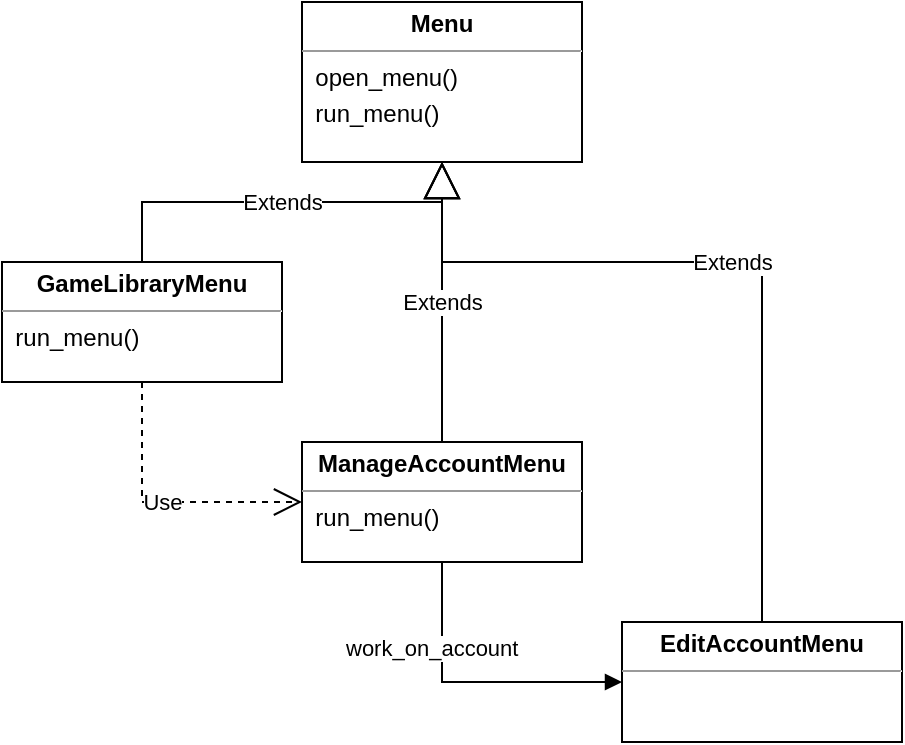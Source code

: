 <mxfile version="21.2.1" type="device">
  <diagram name="Page-1" id="Zvns9IWy9aHZawYxuXH3">
    <mxGraphModel dx="1434" dy="821" grid="1" gridSize="10" guides="1" tooltips="1" connect="1" arrows="1" fold="1" page="1" pageScale="1" pageWidth="827" pageHeight="1169" math="0" shadow="0">
      <root>
        <mxCell id="0" />
        <mxCell id="1" parent="0" />
        <mxCell id="A9O92howaMxCsNfYXo7A-9" value="&lt;p style=&quot;margin:0px;margin-top:4px;text-align:center;&quot;&gt;&lt;b&gt;ManageAccountMenu&lt;/b&gt;&lt;br&gt;&lt;/p&gt;&lt;hr size=&quot;1&quot;&gt;&lt;div style=&quot;height:2px;&quot;&gt;&amp;nbsp; run_menu()&lt;/div&gt;" style="verticalAlign=top;align=left;overflow=fill;fontSize=12;fontFamily=Helvetica;html=1;whiteSpace=wrap;" parent="1" vertex="1">
          <mxGeometry x="390" y="230" width="140" height="60" as="geometry" />
        </mxCell>
        <mxCell id="A9O92howaMxCsNfYXo7A-10" value="&lt;p style=&quot;margin:0px;margin-top:4px;text-align:center;&quot;&gt;&lt;b&gt;GameLibraryMenu&lt;/b&gt;&lt;br&gt;&lt;/p&gt;&lt;hr size=&quot;1&quot;&gt;&lt;div style=&quot;height:2px;&quot;&gt;&amp;nbsp; run_menu()&lt;/div&gt;" style="verticalAlign=top;align=left;overflow=fill;fontSize=12;fontFamily=Helvetica;html=1;whiteSpace=wrap;" parent="1" vertex="1">
          <mxGeometry x="240" y="140" width="140" height="60" as="geometry" />
        </mxCell>
        <mxCell id="A9O92howaMxCsNfYXo7A-11" value="&lt;p style=&quot;margin:0px;margin-top:4px;text-align:center;&quot;&gt;&lt;b&gt;EditAccountMenu&lt;/b&gt;&lt;br&gt;&lt;/p&gt;&lt;hr size=&quot;1&quot;&gt;&lt;div style=&quot;height:2px;&quot;&gt;&lt;/div&gt;" style="verticalAlign=top;align=left;overflow=fill;fontSize=12;fontFamily=Helvetica;html=1;whiteSpace=wrap;" parent="1" vertex="1">
          <mxGeometry x="550" y="320" width="140" height="60" as="geometry" />
        </mxCell>
        <mxCell id="A9O92howaMxCsNfYXo7A-12" value="&lt;p style=&quot;margin:0px;margin-top:4px;text-align:center;&quot;&gt;&lt;b&gt;Menu&lt;/b&gt;&lt;/p&gt;&lt;hr size=&quot;1&quot;&gt;&lt;div style=&quot;height:2px;&quot;&gt;&amp;nbsp; open_menu()&lt;/div&gt;&lt;div style=&quot;height:2px;&quot;&gt;&lt;br&gt;&lt;/div&gt;&lt;div style=&quot;height:2px;&quot;&gt;&lt;br&gt;&lt;/div&gt;&lt;div style=&quot;height:2px;&quot;&gt;&lt;br&gt;&lt;/div&gt;&lt;div style=&quot;height:2px;&quot;&gt;&lt;br&gt;&lt;/div&gt;&lt;div style=&quot;height:2px;&quot;&gt;&lt;br&gt;&lt;/div&gt;&lt;div style=&quot;height:2px;&quot;&gt;&lt;br&gt;&lt;/div&gt;&lt;div style=&quot;height:2px;&quot;&gt;&lt;br&gt;&lt;/div&gt;&lt;div style=&quot;height:2px;&quot;&gt;&lt;br&gt;&lt;/div&gt;&lt;div style=&quot;height:2px;&quot;&gt;&amp;nbsp; run_menu()&lt;br&gt;&lt;/div&gt;" style="verticalAlign=top;align=left;overflow=fill;fontSize=12;fontFamily=Helvetica;html=1;whiteSpace=wrap;" parent="1" vertex="1">
          <mxGeometry x="390" y="10" width="140" height="80" as="geometry" />
        </mxCell>
        <mxCell id="A9O92howaMxCsNfYXo7A-13" value="Extends" style="endArrow=block;endSize=16;endFill=0;html=1;rounded=0;entryX=0.5;entryY=1;entryDx=0;entryDy=0;exitX=0.5;exitY=0;exitDx=0;exitDy=0;" parent="1" source="A9O92howaMxCsNfYXo7A-11" target="A9O92howaMxCsNfYXo7A-12" edge="1">
          <mxGeometry width="160" relative="1" as="geometry">
            <mxPoint x="650" y="260" as="sourcePoint" />
            <mxPoint x="710" y="190" as="targetPoint" />
            <Array as="points">
              <mxPoint x="620" y="140" />
              <mxPoint x="460" y="140" />
            </Array>
          </mxGeometry>
        </mxCell>
        <mxCell id="A9O92howaMxCsNfYXo7A-14" value="Extends" style="endArrow=block;endSize=16;endFill=0;html=1;rounded=0;entryX=0.5;entryY=1;entryDx=0;entryDy=0;exitX=0.5;exitY=0;exitDx=0;exitDy=0;" parent="1" source="A9O92howaMxCsNfYXo7A-10" target="A9O92howaMxCsNfYXo7A-12" edge="1">
          <mxGeometry width="160" relative="1" as="geometry">
            <mxPoint x="260" y="500" as="sourcePoint" />
            <mxPoint x="420" y="500" as="targetPoint" />
            <Array as="points">
              <mxPoint x="310" y="110" />
              <mxPoint x="460" y="110" />
            </Array>
          </mxGeometry>
        </mxCell>
        <mxCell id="A9O92howaMxCsNfYXo7A-15" value="Extends" style="endArrow=block;endSize=16;endFill=0;html=1;rounded=0;entryX=0.5;entryY=1;entryDx=0;entryDy=0;exitX=0.5;exitY=0;exitDx=0;exitDy=0;" parent="1" source="A9O92howaMxCsNfYXo7A-9" target="A9O92howaMxCsNfYXo7A-12" edge="1">
          <mxGeometry width="160" relative="1" as="geometry">
            <mxPoint x="270" y="510" as="sourcePoint" />
            <mxPoint x="430" y="510" as="targetPoint" />
          </mxGeometry>
        </mxCell>
        <mxCell id="A9O92howaMxCsNfYXo7A-16" value="Use" style="endArrow=open;endSize=12;dashed=1;html=1;rounded=0;exitX=0.5;exitY=1;exitDx=0;exitDy=0;entryX=0;entryY=0.5;entryDx=0;entryDy=0;" parent="1" source="A9O92howaMxCsNfYXo7A-10" target="A9O92howaMxCsNfYXo7A-9" edge="1">
          <mxGeometry width="160" relative="1" as="geometry">
            <mxPoint x="254" y="349.69" as="sourcePoint" />
            <mxPoint x="414" y="349.69" as="targetPoint" />
            <Array as="points">
              <mxPoint x="310" y="260" />
            </Array>
          </mxGeometry>
        </mxCell>
        <mxCell id="A9O92howaMxCsNfYXo7A-18" value="work_on_account" style="endArrow=block;endFill=1;html=1;edgeStyle=orthogonalEdgeStyle;align=left;verticalAlign=top;rounded=0;exitX=0.5;exitY=1;exitDx=0;exitDy=0;entryX=0;entryY=0.5;entryDx=0;entryDy=0;" parent="1" source="A9O92howaMxCsNfYXo7A-9" target="A9O92howaMxCsNfYXo7A-11" edge="1">
          <mxGeometry x="-0.6" y="-50" relative="1" as="geometry">
            <mxPoint x="230" y="360" as="sourcePoint" />
            <mxPoint x="390" y="360" as="targetPoint" />
            <mxPoint as="offset" />
          </mxGeometry>
        </mxCell>
      </root>
    </mxGraphModel>
  </diagram>
</mxfile>
